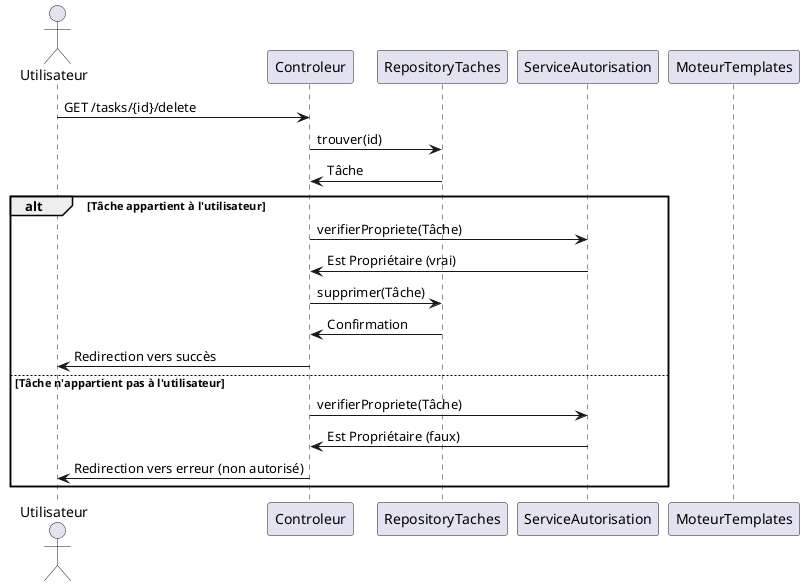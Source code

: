 @startuml

actor Utilisateur
participant Controleur
participant RepositoryTaches
participant ServiceAutorisation
participant MoteurTemplates

Utilisateur -> Controleur : GET /tasks/{id}/delete
Controleur -> RepositoryTaches : trouver(id)
RepositoryTaches -> Controleur : Tâche

alt Tâche appartient à l'utilisateur
    Controleur -> ServiceAutorisation : verifierPropriete(Tâche)
    ServiceAutorisation -> Controleur : Est Propriétaire (vrai)
    Controleur -> RepositoryTaches : supprimer(Tâche)
    RepositoryTaches -> Controleur : Confirmation
    Controleur -> Utilisateur : Redirection vers succès
else Tâche n'appartient pas à l'utilisateur
    Controleur -> ServiceAutorisation : verifierPropriete(Tâche)
    ServiceAutorisation -> Controleur : Est Propriétaire (faux)
    Controleur -> Utilisateur : Redirection vers erreur (non autorisé)
end

@enduml
